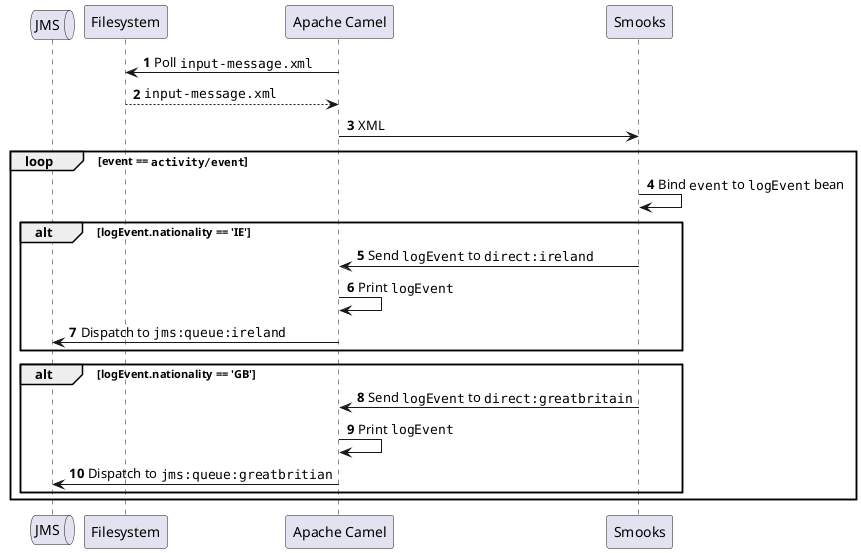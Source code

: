 @startuml
queue JMS
autonumber

Filesystem <- "Apache Camel": Poll ""input-message.xml""
Filesystem --> "Apache Camel": ""input-message.xml""
"Apache Camel" -> Smooks: XML
loop event == ""activity/event""
    Smooks -> Smooks: Bind ""event"" to ""logEvent"" bean
    alt logEvent.nationality == 'IE'
        Smooks -> "Apache Camel": Send ""logEvent"" to ""direct:ireland""
        "Apache Camel" -> "Apache Camel": Print ""logEvent""
        "Apache Camel" -> JMS: Dispatch to ""jms:queue:ireland""
    end
    alt logEvent.nationality == 'GB'
        Smooks -> "Apache Camel": Send ""logEvent"" to ""direct:greatbritain""
        "Apache Camel" -> "Apache Camel": Print ""logEvent""
        "Apache Camel" -> JMS: Dispatch to ""jms:queue:greatbritian""
    end
end
@enduml